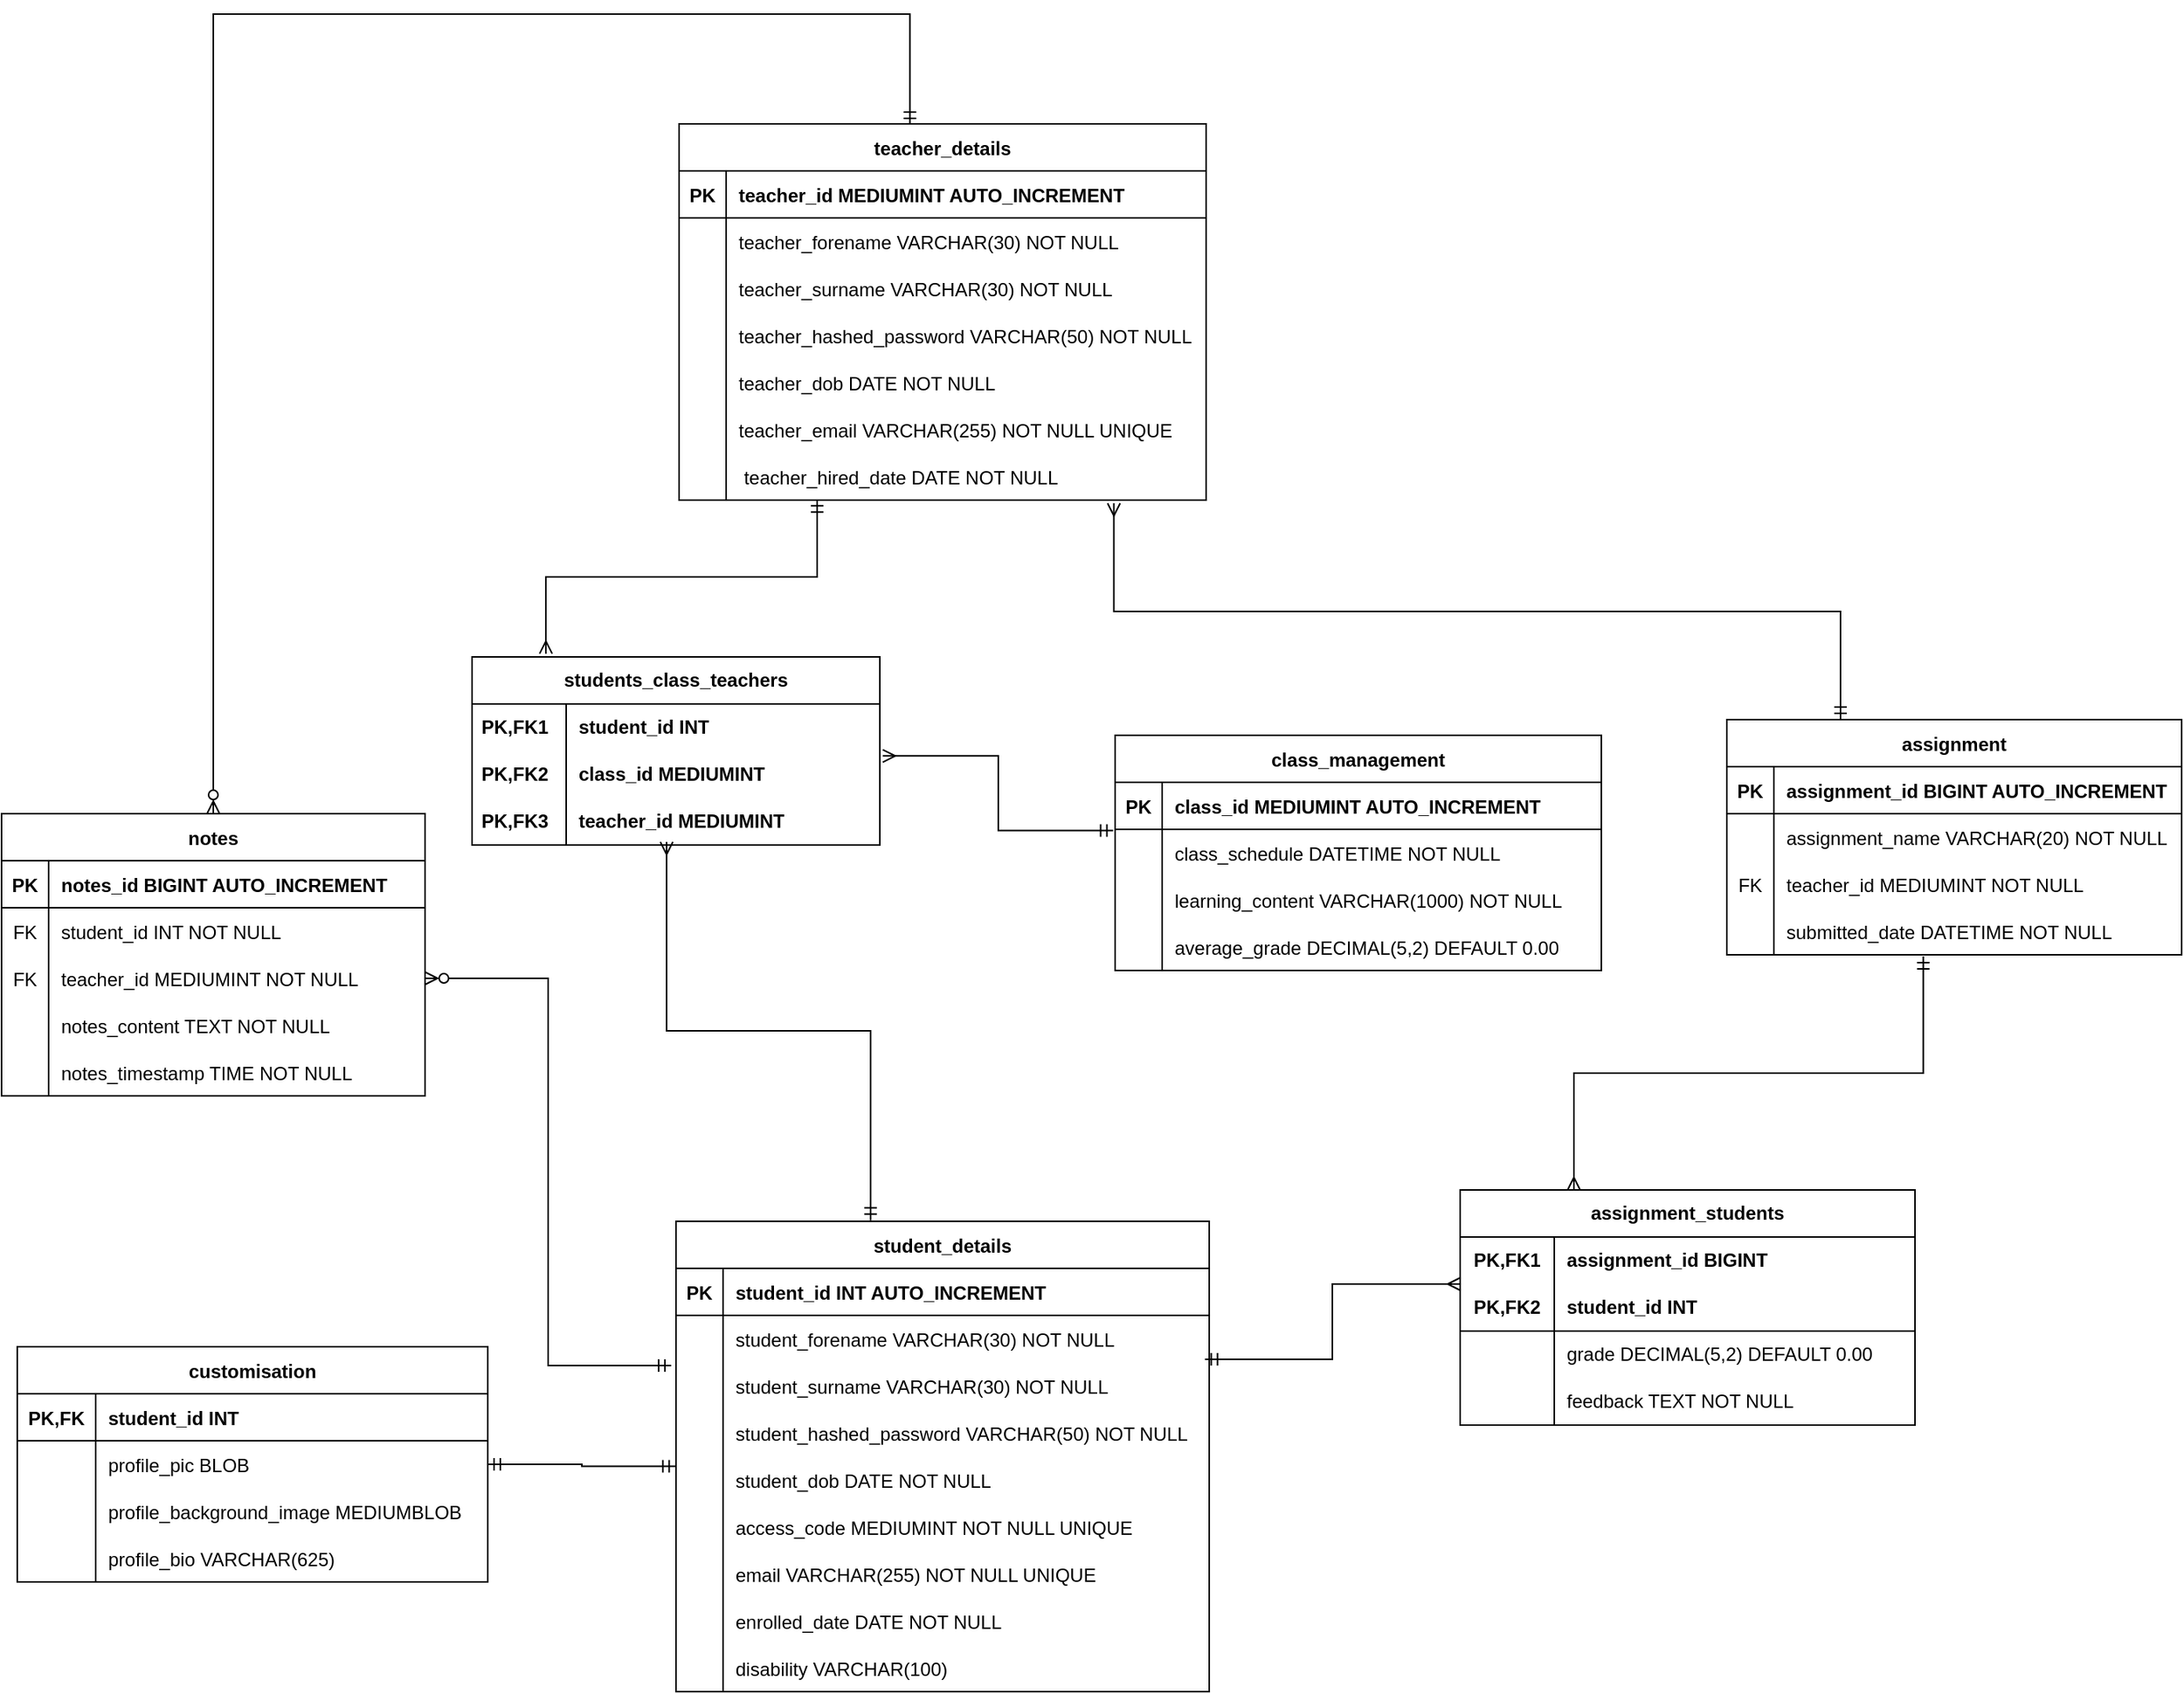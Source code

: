 <mxfile version="26.2.9">
  <diagram name="Page-1" id="YlctCiHQSHhMQOGjCz5e">
    <mxGraphModel dx="-1755" dy="2494" grid="1" gridSize="10" guides="1" tooltips="1" connect="1" arrows="1" fold="1" page="1" pageScale="1" pageWidth="827" pageHeight="1169" math="0" shadow="0">
      <root>
        <mxCell id="0" />
        <mxCell id="1" parent="0" />
        <mxCell id="srxgcXDRIoGpnG9sUZz1-750" value="class_management" style="shape=table;startSize=30;container=1;collapsible=1;childLayout=tableLayout;fixedRows=1;rowLines=0;fontStyle=1;align=center;resizeLast=1;" vertex="1" parent="1">
          <mxGeometry x="4890" y="-310" width="310" height="150" as="geometry" />
        </mxCell>
        <mxCell id="srxgcXDRIoGpnG9sUZz1-751" value="" style="shape=partialRectangle;collapsible=0;dropTarget=0;pointerEvents=0;fillColor=none;points=[[0,0.5],[1,0.5]];portConstraint=eastwest;top=0;left=0;right=0;bottom=1;" vertex="1" parent="srxgcXDRIoGpnG9sUZz1-750">
          <mxGeometry y="30" width="310" height="30" as="geometry" />
        </mxCell>
        <mxCell id="srxgcXDRIoGpnG9sUZz1-752" value="PK" style="shape=partialRectangle;overflow=hidden;connectable=0;fillColor=none;top=0;left=0;bottom=0;right=0;fontStyle=1;" vertex="1" parent="srxgcXDRIoGpnG9sUZz1-751">
          <mxGeometry width="30" height="30" as="geometry">
            <mxRectangle width="30" height="30" as="alternateBounds" />
          </mxGeometry>
        </mxCell>
        <mxCell id="srxgcXDRIoGpnG9sUZz1-753" value="class_id MEDIUMINT AUTO_INCREMENT" style="shape=partialRectangle;overflow=hidden;connectable=0;fillColor=none;top=0;left=0;bottom=0;right=0;align=left;spacingLeft=6;fontStyle=1;" vertex="1" parent="srxgcXDRIoGpnG9sUZz1-751">
          <mxGeometry x="30" width="280" height="30" as="geometry">
            <mxRectangle width="280" height="30" as="alternateBounds" />
          </mxGeometry>
        </mxCell>
        <mxCell id="srxgcXDRIoGpnG9sUZz1-754" value="" style="shape=partialRectangle;collapsible=0;dropTarget=0;pointerEvents=0;fillColor=none;points=[[0,0.5],[1,0.5]];portConstraint=eastwest;top=0;left=0;right=0;bottom=0;" vertex="1" parent="srxgcXDRIoGpnG9sUZz1-750">
          <mxGeometry y="60" width="310" height="30" as="geometry" />
        </mxCell>
        <mxCell id="srxgcXDRIoGpnG9sUZz1-755" value="" style="shape=partialRectangle;overflow=hidden;connectable=0;fillColor=none;top=0;left=0;bottom=0;right=0;" vertex="1" parent="srxgcXDRIoGpnG9sUZz1-754">
          <mxGeometry width="30" height="30" as="geometry">
            <mxRectangle width="30" height="30" as="alternateBounds" />
          </mxGeometry>
        </mxCell>
        <mxCell id="srxgcXDRIoGpnG9sUZz1-756" value="class_schedule DATETIME NOT NULL" style="shape=partialRectangle;overflow=hidden;connectable=0;fillColor=none;top=0;left=0;bottom=0;right=0;align=left;spacingLeft=6;" vertex="1" parent="srxgcXDRIoGpnG9sUZz1-754">
          <mxGeometry x="30" width="280" height="30" as="geometry">
            <mxRectangle width="280" height="30" as="alternateBounds" />
          </mxGeometry>
        </mxCell>
        <mxCell id="srxgcXDRIoGpnG9sUZz1-757" style="shape=partialRectangle;collapsible=0;dropTarget=0;pointerEvents=0;fillColor=none;points=[[0,0.5],[1,0.5]];portConstraint=eastwest;top=0;left=0;right=0;bottom=0;" vertex="1" parent="srxgcXDRIoGpnG9sUZz1-750">
          <mxGeometry y="90" width="310" height="30" as="geometry" />
        </mxCell>
        <mxCell id="srxgcXDRIoGpnG9sUZz1-758" style="shape=partialRectangle;overflow=hidden;connectable=0;fillColor=none;top=0;left=0;bottom=0;right=0;" vertex="1" parent="srxgcXDRIoGpnG9sUZz1-757">
          <mxGeometry width="30" height="30" as="geometry">
            <mxRectangle width="30" height="30" as="alternateBounds" />
          </mxGeometry>
        </mxCell>
        <mxCell id="srxgcXDRIoGpnG9sUZz1-759" value="learning_content VARCHAR(1000) NOT NULL" style="shape=partialRectangle;overflow=hidden;connectable=0;fillColor=none;top=0;left=0;bottom=0;right=0;align=left;spacingLeft=6;" vertex="1" parent="srxgcXDRIoGpnG9sUZz1-757">
          <mxGeometry x="30" width="280" height="30" as="geometry">
            <mxRectangle width="280" height="30" as="alternateBounds" />
          </mxGeometry>
        </mxCell>
        <mxCell id="srxgcXDRIoGpnG9sUZz1-760" style="shape=partialRectangle;collapsible=0;dropTarget=0;pointerEvents=0;fillColor=none;points=[[0,0.5],[1,0.5]];portConstraint=eastwest;top=0;left=0;right=0;bottom=0;" vertex="1" parent="srxgcXDRIoGpnG9sUZz1-750">
          <mxGeometry y="120" width="310" height="30" as="geometry" />
        </mxCell>
        <mxCell id="srxgcXDRIoGpnG9sUZz1-761" style="shape=partialRectangle;overflow=hidden;connectable=0;fillColor=none;top=0;left=0;bottom=0;right=0;" vertex="1" parent="srxgcXDRIoGpnG9sUZz1-760">
          <mxGeometry width="30" height="30" as="geometry">
            <mxRectangle width="30" height="30" as="alternateBounds" />
          </mxGeometry>
        </mxCell>
        <mxCell id="srxgcXDRIoGpnG9sUZz1-762" value="average_grade DECIMAL(5,2) DEFAULT 0.00" style="shape=partialRectangle;overflow=hidden;connectable=0;fillColor=none;top=0;left=0;bottom=0;right=0;align=left;spacingLeft=6;" vertex="1" parent="srxgcXDRIoGpnG9sUZz1-760">
          <mxGeometry x="30" width="280" height="30" as="geometry">
            <mxRectangle width="280" height="30" as="alternateBounds" />
          </mxGeometry>
        </mxCell>
        <mxCell id="srxgcXDRIoGpnG9sUZz1-763" value="students_class_teachers" style="shape=table;startSize=30;container=1;collapsible=1;childLayout=tableLayout;fixedRows=1;rowLines=0;fontStyle=1;align=center;resizeLast=1;html=1;whiteSpace=wrap;verticalAlign=middle;spacingLeft=4;spacingRight=4;fontFamily=Helvetica;fontSize=12;fontColor=default;fillColor=none;gradientColor=none;" vertex="1" parent="1">
          <mxGeometry x="4480" y="-360" width="260" height="120" as="geometry" />
        </mxCell>
        <mxCell id="srxgcXDRIoGpnG9sUZz1-764" value="" style="shape=tableRow;horizontal=0;startSize=0;swimlaneHead=0;swimlaneBody=0;fillColor=none;collapsible=0;dropTarget=0;points=[[0,0.5],[1,0.5]];portConstraint=eastwest;top=0;left=0;right=0;bottom=0;html=1;align=left;verticalAlign=middle;spacingLeft=4;spacingRight=4;fontFamily=Helvetica;fontSize=12;fontColor=default;" vertex="1" parent="srxgcXDRIoGpnG9sUZz1-763">
          <mxGeometry y="30" width="260" height="30" as="geometry" />
        </mxCell>
        <mxCell id="srxgcXDRIoGpnG9sUZz1-765" value="PK,FK1" style="shape=partialRectangle;connectable=0;fillColor=none;top=0;left=0;bottom=0;right=0;fontStyle=1;overflow=hidden;html=1;whiteSpace=wrap;align=left;verticalAlign=middle;spacingLeft=4;spacingRight=4;fontFamily=Helvetica;fontSize=12;fontColor=default;" vertex="1" parent="srxgcXDRIoGpnG9sUZz1-764">
          <mxGeometry width="60" height="30" as="geometry">
            <mxRectangle width="60" height="30" as="alternateBounds" />
          </mxGeometry>
        </mxCell>
        <mxCell id="srxgcXDRIoGpnG9sUZz1-766" value="student_id INT" style="shape=partialRectangle;connectable=0;fillColor=none;top=0;left=0;bottom=0;right=0;align=left;spacingLeft=6;fontStyle=1;overflow=hidden;html=1;whiteSpace=wrap;verticalAlign=middle;spacingRight=4;fontFamily=Helvetica;fontSize=12;fontColor=default;" vertex="1" parent="srxgcXDRIoGpnG9sUZz1-764">
          <mxGeometry x="60" width="200" height="30" as="geometry">
            <mxRectangle width="200" height="30" as="alternateBounds" />
          </mxGeometry>
        </mxCell>
        <mxCell id="srxgcXDRIoGpnG9sUZz1-767" value="" style="shape=tableRow;horizontal=0;startSize=0;swimlaneHead=0;swimlaneBody=0;fillColor=none;collapsible=0;dropTarget=0;points=[[0,0.5],[1,0.5]];portConstraint=eastwest;top=0;left=0;right=0;bottom=0;align=left;verticalAlign=middle;spacingLeft=4;spacingRight=4;fontFamily=Helvetica;fontSize=12;fontColor=default;" vertex="1" parent="srxgcXDRIoGpnG9sUZz1-763">
          <mxGeometry y="60" width="260" height="30" as="geometry" />
        </mxCell>
        <mxCell id="srxgcXDRIoGpnG9sUZz1-768" value="&lt;b&gt;PK,FK2&lt;/b&gt;" style="shape=partialRectangle;connectable=0;fillColor=none;top=0;left=0;bottom=0;right=0;fontStyle=0;overflow=hidden;whiteSpace=wrap;html=1;align=left;verticalAlign=middle;spacingLeft=4;spacingRight=4;fontFamily=Helvetica;fontSize=12;fontColor=default;" vertex="1" parent="srxgcXDRIoGpnG9sUZz1-767">
          <mxGeometry width="60" height="30" as="geometry">
            <mxRectangle width="60" height="30" as="alternateBounds" />
          </mxGeometry>
        </mxCell>
        <mxCell id="srxgcXDRIoGpnG9sUZz1-769" value="&lt;b&gt;class_id MEDIUMINT&lt;/b&gt;" style="shape=partialRectangle;connectable=0;fillColor=none;top=0;left=0;bottom=0;right=0;align=left;spacingLeft=6;fontStyle=1;overflow=hidden;whiteSpace=wrap;html=1;verticalAlign=middle;spacingRight=4;fontFamily=Helvetica;fontSize=12;fontColor=default;" vertex="1" parent="srxgcXDRIoGpnG9sUZz1-767">
          <mxGeometry x="60" width="200" height="30" as="geometry">
            <mxRectangle width="200" height="30" as="alternateBounds" />
          </mxGeometry>
        </mxCell>
        <mxCell id="srxgcXDRIoGpnG9sUZz1-770" style="shape=tableRow;horizontal=0;startSize=0;swimlaneHead=0;swimlaneBody=0;fillColor=none;collapsible=0;dropTarget=0;points=[[0,0.5],[1,0.5]];portConstraint=eastwest;top=0;left=0;right=0;bottom=0;align=left;verticalAlign=middle;spacingLeft=4;spacingRight=4;fontFamily=Helvetica;fontSize=12;fontColor=default;" vertex="1" parent="srxgcXDRIoGpnG9sUZz1-763">
          <mxGeometry y="90" width="260" height="30" as="geometry" />
        </mxCell>
        <mxCell id="srxgcXDRIoGpnG9sUZz1-771" value="&lt;b style=&quot;&quot;&gt;PK,FK3&lt;/b&gt;" style="shape=partialRectangle;connectable=0;fillColor=none;top=0;left=0;bottom=0;right=0;fontStyle=0;overflow=hidden;whiteSpace=wrap;html=1;align=left;verticalAlign=middle;spacingLeft=4;spacingRight=4;fontFamily=Helvetica;fontSize=12;fontColor=default;" vertex="1" parent="srxgcXDRIoGpnG9sUZz1-770">
          <mxGeometry width="60" height="30" as="geometry">
            <mxRectangle width="60" height="30" as="alternateBounds" />
          </mxGeometry>
        </mxCell>
        <mxCell id="srxgcXDRIoGpnG9sUZz1-772" value="&lt;span style=&quot;text-wrap-mode: nowrap;&quot;&gt;&lt;b&gt;teacher_id MEDIUMINT&lt;/b&gt;&lt;/span&gt;" style="shape=partialRectangle;connectable=0;fillColor=none;top=0;left=0;bottom=0;right=0;align=left;spacingLeft=6;fontStyle=0;overflow=hidden;whiteSpace=wrap;html=1;verticalAlign=middle;spacingRight=4;fontFamily=Helvetica;fontSize=12;fontColor=default;" vertex="1" parent="srxgcXDRIoGpnG9sUZz1-770">
          <mxGeometry x="60" width="200" height="30" as="geometry">
            <mxRectangle width="200" height="30" as="alternateBounds" />
          </mxGeometry>
        </mxCell>
        <mxCell id="srxgcXDRIoGpnG9sUZz1-773" value="student_details" style="shape=table;startSize=30;container=1;collapsible=1;childLayout=tableLayout;fixedRows=1;rowLines=0;fontStyle=1;align=center;resizeLast=1;" vertex="1" parent="1">
          <mxGeometry x="4610" width="340" height="300" as="geometry" />
        </mxCell>
        <mxCell id="srxgcXDRIoGpnG9sUZz1-774" value="" style="shape=partialRectangle;collapsible=0;dropTarget=0;pointerEvents=0;fillColor=none;points=[[0,0.5],[1,0.5]];portConstraint=eastwest;top=0;left=0;right=0;bottom=1;" vertex="1" parent="srxgcXDRIoGpnG9sUZz1-773">
          <mxGeometry y="30" width="340" height="30" as="geometry" />
        </mxCell>
        <mxCell id="srxgcXDRIoGpnG9sUZz1-775" value="PK" style="shape=partialRectangle;overflow=hidden;connectable=0;fillColor=none;top=0;left=0;bottom=0;right=0;fontStyle=1;" vertex="1" parent="srxgcXDRIoGpnG9sUZz1-774">
          <mxGeometry width="30" height="30" as="geometry">
            <mxRectangle width="30" height="30" as="alternateBounds" />
          </mxGeometry>
        </mxCell>
        <mxCell id="srxgcXDRIoGpnG9sUZz1-776" value="student_id INT AUTO_INCREMENT " style="shape=partialRectangle;overflow=hidden;connectable=0;fillColor=none;top=0;left=0;bottom=0;right=0;align=left;spacingLeft=6;fontStyle=1;" vertex="1" parent="srxgcXDRIoGpnG9sUZz1-774">
          <mxGeometry x="30" width="310" height="30" as="geometry">
            <mxRectangle width="310" height="30" as="alternateBounds" />
          </mxGeometry>
        </mxCell>
        <mxCell id="srxgcXDRIoGpnG9sUZz1-777" style="shape=partialRectangle;collapsible=0;dropTarget=0;pointerEvents=0;fillColor=none;points=[[0,0.5],[1,0.5]];portConstraint=eastwest;top=0;left=0;right=0;bottom=0;" vertex="1" parent="srxgcXDRIoGpnG9sUZz1-773">
          <mxGeometry y="60" width="340" height="30" as="geometry" />
        </mxCell>
        <mxCell id="srxgcXDRIoGpnG9sUZz1-778" style="shape=partialRectangle;overflow=hidden;connectable=0;fillColor=none;top=0;left=0;bottom=0;right=0;" vertex="1" parent="srxgcXDRIoGpnG9sUZz1-777">
          <mxGeometry width="30" height="30" as="geometry">
            <mxRectangle width="30" height="30" as="alternateBounds" />
          </mxGeometry>
        </mxCell>
        <mxCell id="srxgcXDRIoGpnG9sUZz1-779" value="student_forename VARCHAR(30) NOT NULL" style="shape=partialRectangle;overflow=hidden;connectable=0;fillColor=none;top=0;left=0;bottom=0;right=0;align=left;spacingLeft=6;" vertex="1" parent="srxgcXDRIoGpnG9sUZz1-777">
          <mxGeometry x="30" width="310" height="30" as="geometry">
            <mxRectangle width="310" height="30" as="alternateBounds" />
          </mxGeometry>
        </mxCell>
        <mxCell id="srxgcXDRIoGpnG9sUZz1-780" value="" style="shape=partialRectangle;collapsible=0;dropTarget=0;pointerEvents=0;fillColor=none;points=[[0,0.5],[1,0.5]];portConstraint=eastwest;top=0;left=0;right=0;bottom=0;" vertex="1" parent="srxgcXDRIoGpnG9sUZz1-773">
          <mxGeometry y="90" width="340" height="30" as="geometry" />
        </mxCell>
        <mxCell id="srxgcXDRIoGpnG9sUZz1-781" value="" style="shape=partialRectangle;overflow=hidden;connectable=0;fillColor=none;top=0;left=0;bottom=0;right=0;" vertex="1" parent="srxgcXDRIoGpnG9sUZz1-780">
          <mxGeometry width="30" height="30" as="geometry">
            <mxRectangle width="30" height="30" as="alternateBounds" />
          </mxGeometry>
        </mxCell>
        <mxCell id="srxgcXDRIoGpnG9sUZz1-782" value="student_surname VARCHAR(30) NOT NULL" style="shape=partialRectangle;overflow=hidden;connectable=0;fillColor=none;top=0;left=0;bottom=0;right=0;align=left;spacingLeft=6;" vertex="1" parent="srxgcXDRIoGpnG9sUZz1-780">
          <mxGeometry x="30" width="310" height="30" as="geometry">
            <mxRectangle width="310" height="30" as="alternateBounds" />
          </mxGeometry>
        </mxCell>
        <mxCell id="srxgcXDRIoGpnG9sUZz1-783" style="shape=partialRectangle;collapsible=0;dropTarget=0;pointerEvents=0;fillColor=none;points=[[0,0.5],[1,0.5]];portConstraint=eastwest;top=0;left=0;right=0;bottom=0;" vertex="1" parent="srxgcXDRIoGpnG9sUZz1-773">
          <mxGeometry y="120" width="340" height="30" as="geometry" />
        </mxCell>
        <mxCell id="srxgcXDRIoGpnG9sUZz1-784" style="shape=partialRectangle;overflow=hidden;connectable=0;fillColor=none;top=0;left=0;bottom=0;right=0;" vertex="1" parent="srxgcXDRIoGpnG9sUZz1-783">
          <mxGeometry width="30" height="30" as="geometry">
            <mxRectangle width="30" height="30" as="alternateBounds" />
          </mxGeometry>
        </mxCell>
        <mxCell id="srxgcXDRIoGpnG9sUZz1-785" value="student_hashed_password VARCHAR(50) NOT NULL" style="shape=partialRectangle;overflow=hidden;connectable=0;fillColor=none;top=0;left=0;bottom=0;right=0;align=left;spacingLeft=6;" vertex="1" parent="srxgcXDRIoGpnG9sUZz1-783">
          <mxGeometry x="30" width="310" height="30" as="geometry">
            <mxRectangle width="310" height="30" as="alternateBounds" />
          </mxGeometry>
        </mxCell>
        <mxCell id="srxgcXDRIoGpnG9sUZz1-786" style="shape=partialRectangle;collapsible=0;dropTarget=0;pointerEvents=0;fillColor=none;points=[[0,0.5],[1,0.5]];portConstraint=eastwest;top=0;left=0;right=0;bottom=0;" vertex="1" parent="srxgcXDRIoGpnG9sUZz1-773">
          <mxGeometry y="150" width="340" height="30" as="geometry" />
        </mxCell>
        <mxCell id="srxgcXDRIoGpnG9sUZz1-787" style="shape=partialRectangle;overflow=hidden;connectable=0;fillColor=none;top=0;left=0;bottom=0;right=0;" vertex="1" parent="srxgcXDRIoGpnG9sUZz1-786">
          <mxGeometry width="30" height="30" as="geometry">
            <mxRectangle width="30" height="30" as="alternateBounds" />
          </mxGeometry>
        </mxCell>
        <mxCell id="srxgcXDRIoGpnG9sUZz1-788" value="student_dob DATE NOT NULL" style="shape=partialRectangle;overflow=hidden;connectable=0;fillColor=none;top=0;left=0;bottom=0;right=0;align=left;spacingLeft=6;" vertex="1" parent="srxgcXDRIoGpnG9sUZz1-786">
          <mxGeometry x="30" width="310" height="30" as="geometry">
            <mxRectangle width="310" height="30" as="alternateBounds" />
          </mxGeometry>
        </mxCell>
        <mxCell id="srxgcXDRIoGpnG9sUZz1-789" style="shape=partialRectangle;collapsible=0;dropTarget=0;pointerEvents=0;fillColor=none;points=[[0,0.5],[1,0.5]];portConstraint=eastwest;top=0;left=0;right=0;bottom=0;" vertex="1" parent="srxgcXDRIoGpnG9sUZz1-773">
          <mxGeometry y="180" width="340" height="30" as="geometry" />
        </mxCell>
        <mxCell id="srxgcXDRIoGpnG9sUZz1-790" style="shape=partialRectangle;overflow=hidden;connectable=0;fillColor=none;top=0;left=0;bottom=0;right=0;" vertex="1" parent="srxgcXDRIoGpnG9sUZz1-789">
          <mxGeometry width="30" height="30" as="geometry">
            <mxRectangle width="30" height="30" as="alternateBounds" />
          </mxGeometry>
        </mxCell>
        <mxCell id="srxgcXDRIoGpnG9sUZz1-791" value="access_code MEDIUMINT NOT NULL UNIQUE" style="shape=partialRectangle;overflow=hidden;connectable=0;fillColor=none;top=0;left=0;bottom=0;right=0;align=left;spacingLeft=6;" vertex="1" parent="srxgcXDRIoGpnG9sUZz1-789">
          <mxGeometry x="30" width="310" height="30" as="geometry">
            <mxRectangle width="310" height="30" as="alternateBounds" />
          </mxGeometry>
        </mxCell>
        <mxCell id="srxgcXDRIoGpnG9sUZz1-792" style="shape=partialRectangle;collapsible=0;dropTarget=0;pointerEvents=0;fillColor=none;points=[[0,0.5],[1,0.5]];portConstraint=eastwest;top=0;left=0;right=0;bottom=0;" vertex="1" parent="srxgcXDRIoGpnG9sUZz1-773">
          <mxGeometry y="210" width="340" height="30" as="geometry" />
        </mxCell>
        <mxCell id="srxgcXDRIoGpnG9sUZz1-793" style="shape=partialRectangle;overflow=hidden;connectable=0;fillColor=none;top=0;left=0;bottom=0;right=0;" vertex="1" parent="srxgcXDRIoGpnG9sUZz1-792">
          <mxGeometry width="30" height="30" as="geometry">
            <mxRectangle width="30" height="30" as="alternateBounds" />
          </mxGeometry>
        </mxCell>
        <mxCell id="srxgcXDRIoGpnG9sUZz1-794" value="email VARCHAR(255) NOT NULL UNIQUE" style="shape=partialRectangle;overflow=hidden;connectable=0;fillColor=none;top=0;left=0;bottom=0;right=0;align=left;spacingLeft=6;" vertex="1" parent="srxgcXDRIoGpnG9sUZz1-792">
          <mxGeometry x="30" width="310" height="30" as="geometry">
            <mxRectangle width="310" height="30" as="alternateBounds" />
          </mxGeometry>
        </mxCell>
        <mxCell id="srxgcXDRIoGpnG9sUZz1-795" style="shape=partialRectangle;collapsible=0;dropTarget=0;pointerEvents=0;fillColor=none;points=[[0,0.5],[1,0.5]];portConstraint=eastwest;top=0;left=0;right=0;bottom=0;" vertex="1" parent="srxgcXDRIoGpnG9sUZz1-773">
          <mxGeometry y="240" width="340" height="30" as="geometry" />
        </mxCell>
        <mxCell id="srxgcXDRIoGpnG9sUZz1-796" style="shape=partialRectangle;overflow=hidden;connectable=0;fillColor=none;top=0;left=0;bottom=0;right=0;" vertex="1" parent="srxgcXDRIoGpnG9sUZz1-795">
          <mxGeometry width="30" height="30" as="geometry">
            <mxRectangle width="30" height="30" as="alternateBounds" />
          </mxGeometry>
        </mxCell>
        <mxCell id="srxgcXDRIoGpnG9sUZz1-797" value="enrolled_date DATE NOT NULL" style="shape=partialRectangle;overflow=hidden;connectable=0;fillColor=none;top=0;left=0;bottom=0;right=0;align=left;spacingLeft=6;" vertex="1" parent="srxgcXDRIoGpnG9sUZz1-795">
          <mxGeometry x="30" width="310" height="30" as="geometry">
            <mxRectangle width="310" height="30" as="alternateBounds" />
          </mxGeometry>
        </mxCell>
        <mxCell id="srxgcXDRIoGpnG9sUZz1-798" style="shape=partialRectangle;collapsible=0;dropTarget=0;pointerEvents=0;fillColor=none;points=[[0,0.5],[1,0.5]];portConstraint=eastwest;top=0;left=0;right=0;bottom=0;" vertex="1" parent="srxgcXDRIoGpnG9sUZz1-773">
          <mxGeometry y="270" width="340" height="30" as="geometry" />
        </mxCell>
        <mxCell id="srxgcXDRIoGpnG9sUZz1-799" style="shape=partialRectangle;overflow=hidden;connectable=0;fillColor=none;top=0;left=0;bottom=0;right=0;" vertex="1" parent="srxgcXDRIoGpnG9sUZz1-798">
          <mxGeometry width="30" height="30" as="geometry">
            <mxRectangle width="30" height="30" as="alternateBounds" />
          </mxGeometry>
        </mxCell>
        <mxCell id="srxgcXDRIoGpnG9sUZz1-800" value="disability VARCHAR(100)" style="shape=partialRectangle;overflow=hidden;connectable=0;fillColor=none;top=0;left=0;bottom=0;right=0;align=left;spacingLeft=6;" vertex="1" parent="srxgcXDRIoGpnG9sUZz1-798">
          <mxGeometry x="30" width="310" height="30" as="geometry">
            <mxRectangle width="310" height="30" as="alternateBounds" />
          </mxGeometry>
        </mxCell>
        <mxCell id="srxgcXDRIoGpnG9sUZz1-801" value="notes" style="shape=table;startSize=30;container=1;collapsible=1;childLayout=tableLayout;fixedRows=1;rowLines=0;fontStyle=1;align=center;resizeLast=1;" vertex="1" parent="1">
          <mxGeometry x="4180" y="-260" width="270" height="180" as="geometry" />
        </mxCell>
        <mxCell id="srxgcXDRIoGpnG9sUZz1-802" style="shape=partialRectangle;collapsible=0;dropTarget=0;pointerEvents=0;fillColor=none;points=[[0,0.5],[1,0.5]];portConstraint=eastwest;top=0;left=0;right=0;bottom=1;" vertex="1" parent="srxgcXDRIoGpnG9sUZz1-801">
          <mxGeometry y="30" width="270" height="30" as="geometry" />
        </mxCell>
        <mxCell id="srxgcXDRIoGpnG9sUZz1-803" value="PK" style="shape=partialRectangle;overflow=hidden;connectable=0;fillColor=none;top=0;left=0;bottom=0;right=0;fontStyle=1;" vertex="1" parent="srxgcXDRIoGpnG9sUZz1-802">
          <mxGeometry width="30" height="30" as="geometry">
            <mxRectangle width="30" height="30" as="alternateBounds" />
          </mxGeometry>
        </mxCell>
        <mxCell id="srxgcXDRIoGpnG9sUZz1-804" value="notes_id BIGINT AUTO_INCREMENT" style="shape=partialRectangle;overflow=hidden;connectable=0;fillColor=none;top=0;left=0;bottom=0;right=0;align=left;spacingLeft=6;fontStyle=1;" vertex="1" parent="srxgcXDRIoGpnG9sUZz1-802">
          <mxGeometry x="30" width="240" height="30" as="geometry">
            <mxRectangle width="240" height="30" as="alternateBounds" />
          </mxGeometry>
        </mxCell>
        <mxCell id="srxgcXDRIoGpnG9sUZz1-805" value="" style="shape=partialRectangle;collapsible=0;dropTarget=0;pointerEvents=0;fillColor=none;points=[[0,0.5],[1,0.5]];portConstraint=eastwest;top=0;left=0;right=0;bottom=0;" vertex="1" parent="srxgcXDRIoGpnG9sUZz1-801">
          <mxGeometry y="60" width="270" height="30" as="geometry" />
        </mxCell>
        <mxCell id="srxgcXDRIoGpnG9sUZz1-806" value="FK" style="shape=partialRectangle;overflow=hidden;connectable=0;fillColor=none;top=0;left=0;bottom=0;right=0;" vertex="1" parent="srxgcXDRIoGpnG9sUZz1-805">
          <mxGeometry width="30" height="30" as="geometry">
            <mxRectangle width="30" height="30" as="alternateBounds" />
          </mxGeometry>
        </mxCell>
        <mxCell id="srxgcXDRIoGpnG9sUZz1-807" value="student_id INT NOT NULL" style="shape=partialRectangle;overflow=hidden;connectable=0;fillColor=none;top=0;left=0;bottom=0;right=0;align=left;spacingLeft=6;" vertex="1" parent="srxgcXDRIoGpnG9sUZz1-805">
          <mxGeometry x="30" width="240" height="30" as="geometry">
            <mxRectangle width="240" height="30" as="alternateBounds" />
          </mxGeometry>
        </mxCell>
        <mxCell id="srxgcXDRIoGpnG9sUZz1-808" value="" style="shape=partialRectangle;collapsible=0;dropTarget=0;pointerEvents=0;fillColor=none;points=[[0,0.5],[1,0.5]];portConstraint=eastwest;top=0;left=0;right=0;bottom=0;" vertex="1" parent="srxgcXDRIoGpnG9sUZz1-801">
          <mxGeometry y="90" width="270" height="30" as="geometry" />
        </mxCell>
        <mxCell id="srxgcXDRIoGpnG9sUZz1-809" value="FK" style="shape=partialRectangle;overflow=hidden;connectable=0;fillColor=none;top=0;left=0;bottom=0;right=0;" vertex="1" parent="srxgcXDRIoGpnG9sUZz1-808">
          <mxGeometry width="30" height="30" as="geometry">
            <mxRectangle width="30" height="30" as="alternateBounds" />
          </mxGeometry>
        </mxCell>
        <mxCell id="srxgcXDRIoGpnG9sUZz1-810" value="teacher_id MEDIUMINT NOT NULL" style="shape=partialRectangle;overflow=hidden;connectable=0;fillColor=none;top=0;left=0;bottom=0;right=0;align=left;spacingLeft=6;" vertex="1" parent="srxgcXDRIoGpnG9sUZz1-808">
          <mxGeometry x="30" width="240" height="30" as="geometry">
            <mxRectangle width="240" height="30" as="alternateBounds" />
          </mxGeometry>
        </mxCell>
        <mxCell id="srxgcXDRIoGpnG9sUZz1-811" style="shape=partialRectangle;collapsible=0;dropTarget=0;pointerEvents=0;fillColor=none;points=[[0,0.5],[1,0.5]];portConstraint=eastwest;top=0;left=0;right=0;bottom=0;" vertex="1" parent="srxgcXDRIoGpnG9sUZz1-801">
          <mxGeometry y="120" width="270" height="30" as="geometry" />
        </mxCell>
        <mxCell id="srxgcXDRIoGpnG9sUZz1-812" style="shape=partialRectangle;overflow=hidden;connectable=0;fillColor=none;top=0;left=0;bottom=0;right=0;" vertex="1" parent="srxgcXDRIoGpnG9sUZz1-811">
          <mxGeometry width="30" height="30" as="geometry">
            <mxRectangle width="30" height="30" as="alternateBounds" />
          </mxGeometry>
        </mxCell>
        <mxCell id="srxgcXDRIoGpnG9sUZz1-813" value="notes_content TEXT NOT NULL" style="shape=partialRectangle;overflow=hidden;connectable=0;fillColor=none;top=0;left=0;bottom=0;right=0;align=left;spacingLeft=6;" vertex="1" parent="srxgcXDRIoGpnG9sUZz1-811">
          <mxGeometry x="30" width="240" height="30" as="geometry">
            <mxRectangle width="240" height="30" as="alternateBounds" />
          </mxGeometry>
        </mxCell>
        <mxCell id="srxgcXDRIoGpnG9sUZz1-814" style="shape=partialRectangle;collapsible=0;dropTarget=0;pointerEvents=0;fillColor=none;points=[[0,0.5],[1,0.5]];portConstraint=eastwest;top=0;left=0;right=0;bottom=0;" vertex="1" parent="srxgcXDRIoGpnG9sUZz1-801">
          <mxGeometry y="150" width="270" height="30" as="geometry" />
        </mxCell>
        <mxCell id="srxgcXDRIoGpnG9sUZz1-815" style="shape=partialRectangle;overflow=hidden;connectable=0;fillColor=none;top=0;left=0;bottom=0;right=0;" vertex="1" parent="srxgcXDRIoGpnG9sUZz1-814">
          <mxGeometry width="30" height="30" as="geometry">
            <mxRectangle width="30" height="30" as="alternateBounds" />
          </mxGeometry>
        </mxCell>
        <mxCell id="srxgcXDRIoGpnG9sUZz1-816" value="notes_timestamp TIME NOT NULL" style="shape=partialRectangle;overflow=hidden;connectable=0;fillColor=none;top=0;left=0;bottom=0;right=0;align=left;spacingLeft=6;" vertex="1" parent="srxgcXDRIoGpnG9sUZz1-814">
          <mxGeometry x="30" width="240" height="30" as="geometry">
            <mxRectangle width="240" height="30" as="alternateBounds" />
          </mxGeometry>
        </mxCell>
        <mxCell id="srxgcXDRIoGpnG9sUZz1-817" value="" style="fontSize=12;html=1;endArrow=ERmany;startArrow=ERmandOne;rounded=0;exitX=0.365;exitY=-0.002;exitDx=0;exitDy=0;exitPerimeter=0;entryX=0.477;entryY=0.933;entryDx=0;entryDy=0;entryPerimeter=0;edgeStyle=elbowEdgeStyle;elbow=vertical;endFill=0;" edge="1" parent="1" source="srxgcXDRIoGpnG9sUZz1-773" target="srxgcXDRIoGpnG9sUZz1-770">
          <mxGeometry width="100" height="100" relative="1" as="geometry">
            <mxPoint x="4580" y="10" as="sourcePoint" />
            <mxPoint x="4609" y="-177.99" as="targetPoint" />
          </mxGeometry>
        </mxCell>
        <mxCell id="srxgcXDRIoGpnG9sUZz1-818" value="" style="fontSize=12;html=1;endArrow=ERmany;startArrow=ERmandOne;rounded=0;exitX=-0.004;exitY=0.027;exitDx=0;exitDy=0;edgeStyle=elbowEdgeStyle;endFill=0;exitPerimeter=0;entryX=1.007;entryY=0.106;entryDx=0;entryDy=0;entryPerimeter=0;" edge="1" parent="1" source="srxgcXDRIoGpnG9sUZz1-754" target="srxgcXDRIoGpnG9sUZz1-767">
          <mxGeometry width="100" height="100" relative="1" as="geometry">
            <mxPoint x="4760" y="-59" as="sourcePoint" />
            <mxPoint x="4850" y="-200" as="targetPoint" />
          </mxGeometry>
        </mxCell>
        <mxCell id="srxgcXDRIoGpnG9sUZz1-819" value="" style="fontSize=12;html=1;endArrow=ERmany;startArrow=ERmandOne;rounded=0;edgeStyle=elbowEdgeStyle;endFill=0;entryX=0.825;entryY=1.067;entryDx=0;entryDy=0;entryPerimeter=0;elbow=vertical;exitX=0.25;exitY=0;exitDx=0;exitDy=0;" edge="1" parent="1" source="srxgcXDRIoGpnG9sUZz1-858" target="srxgcXDRIoGpnG9sUZz1-855">
          <mxGeometry width="100" height="100" relative="1" as="geometry">
            <mxPoint x="4900" y="-10" as="sourcePoint" />
            <mxPoint x="4700" y="-160" as="targetPoint" />
          </mxGeometry>
        </mxCell>
        <mxCell id="srxgcXDRIoGpnG9sUZz1-820" value="" style="edgeStyle=elbowEdgeStyle;fontSize=12;html=1;endArrow=ERzeroToMany;startArrow=ERmandOne;rounded=0;entryX=1;entryY=0.5;entryDx=0;entryDy=0;startFill=0;endFill=0;exitX=-0.009;exitY=0.067;exitDx=0;exitDy=0;exitPerimeter=0;" edge="1" parent="1" source="srxgcXDRIoGpnG9sUZz1-780" target="srxgcXDRIoGpnG9sUZz1-808">
          <mxGeometry width="100" height="100" relative="1" as="geometry">
            <mxPoint x="4580" y="60" as="sourcePoint" />
            <mxPoint x="4570" y="45" as="targetPoint" />
          </mxGeometry>
        </mxCell>
        <mxCell id="srxgcXDRIoGpnG9sUZz1-821" value="customisation" style="shape=table;startSize=30;container=1;collapsible=1;childLayout=tableLayout;fixedRows=1;rowLines=0;fontStyle=1;align=center;resizeLast=1;" vertex="1" parent="1">
          <mxGeometry x="4190" y="80" width="300" height="150" as="geometry" />
        </mxCell>
        <mxCell id="srxgcXDRIoGpnG9sUZz1-822" value="" style="shape=partialRectangle;collapsible=0;dropTarget=0;pointerEvents=0;fillColor=none;points=[[0,0.5],[1,0.5]];portConstraint=eastwest;top=0;left=0;right=0;bottom=1;" vertex="1" parent="srxgcXDRIoGpnG9sUZz1-821">
          <mxGeometry y="30" width="300" height="30" as="geometry" />
        </mxCell>
        <mxCell id="srxgcXDRIoGpnG9sUZz1-823" value="PK,FK" style="shape=partialRectangle;overflow=hidden;connectable=0;fillColor=none;top=0;left=0;bottom=0;right=0;fontStyle=1;" vertex="1" parent="srxgcXDRIoGpnG9sUZz1-822">
          <mxGeometry width="50" height="30" as="geometry">
            <mxRectangle width="50" height="30" as="alternateBounds" />
          </mxGeometry>
        </mxCell>
        <mxCell id="srxgcXDRIoGpnG9sUZz1-824" value="student_id INT" style="shape=partialRectangle;overflow=hidden;connectable=0;fillColor=none;top=0;left=0;bottom=0;right=0;align=left;spacingLeft=6;fontStyle=1;" vertex="1" parent="srxgcXDRIoGpnG9sUZz1-822">
          <mxGeometry x="50" width="250" height="30" as="geometry">
            <mxRectangle width="250" height="30" as="alternateBounds" />
          </mxGeometry>
        </mxCell>
        <mxCell id="srxgcXDRIoGpnG9sUZz1-825" value="" style="shape=partialRectangle;collapsible=0;dropTarget=0;pointerEvents=0;fillColor=none;points=[[0,0.5],[1,0.5]];portConstraint=eastwest;top=0;left=0;right=0;bottom=0;" vertex="1" parent="srxgcXDRIoGpnG9sUZz1-821">
          <mxGeometry y="60" width="300" height="30" as="geometry" />
        </mxCell>
        <mxCell id="srxgcXDRIoGpnG9sUZz1-826" value="" style="shape=partialRectangle;overflow=hidden;connectable=0;fillColor=none;top=0;left=0;bottom=0;right=0;" vertex="1" parent="srxgcXDRIoGpnG9sUZz1-825">
          <mxGeometry width="50" height="30" as="geometry">
            <mxRectangle width="50" height="30" as="alternateBounds" />
          </mxGeometry>
        </mxCell>
        <mxCell id="srxgcXDRIoGpnG9sUZz1-827" value="profile_pic BLOB" style="shape=partialRectangle;overflow=hidden;connectable=0;fillColor=none;top=0;left=0;bottom=0;right=0;align=left;spacingLeft=6;" vertex="1" parent="srxgcXDRIoGpnG9sUZz1-825">
          <mxGeometry x="50" width="250" height="30" as="geometry">
            <mxRectangle width="250" height="30" as="alternateBounds" />
          </mxGeometry>
        </mxCell>
        <mxCell id="srxgcXDRIoGpnG9sUZz1-828" value="" style="shape=partialRectangle;collapsible=0;dropTarget=0;pointerEvents=0;fillColor=none;points=[[0,0.5],[1,0.5]];portConstraint=eastwest;top=0;left=0;right=0;bottom=0;" vertex="1" parent="srxgcXDRIoGpnG9sUZz1-821">
          <mxGeometry y="90" width="300" height="30" as="geometry" />
        </mxCell>
        <mxCell id="srxgcXDRIoGpnG9sUZz1-829" value="" style="shape=partialRectangle;overflow=hidden;connectable=0;fillColor=none;top=0;left=0;bottom=0;right=0;" vertex="1" parent="srxgcXDRIoGpnG9sUZz1-828">
          <mxGeometry width="50" height="30" as="geometry">
            <mxRectangle width="50" height="30" as="alternateBounds" />
          </mxGeometry>
        </mxCell>
        <mxCell id="srxgcXDRIoGpnG9sUZz1-830" value="profile_background_image MEDIUMBLOB" style="shape=partialRectangle;overflow=hidden;connectable=0;fillColor=none;top=0;left=0;bottom=0;right=0;align=left;spacingLeft=6;" vertex="1" parent="srxgcXDRIoGpnG9sUZz1-828">
          <mxGeometry x="50" width="250" height="30" as="geometry">
            <mxRectangle width="250" height="30" as="alternateBounds" />
          </mxGeometry>
        </mxCell>
        <mxCell id="srxgcXDRIoGpnG9sUZz1-831" style="shape=partialRectangle;collapsible=0;dropTarget=0;pointerEvents=0;fillColor=none;points=[[0,0.5],[1,0.5]];portConstraint=eastwest;top=0;left=0;right=0;bottom=0;" vertex="1" parent="srxgcXDRIoGpnG9sUZz1-821">
          <mxGeometry y="120" width="300" height="30" as="geometry" />
        </mxCell>
        <mxCell id="srxgcXDRIoGpnG9sUZz1-832" style="shape=partialRectangle;overflow=hidden;connectable=0;fillColor=none;top=0;left=0;bottom=0;right=0;" vertex="1" parent="srxgcXDRIoGpnG9sUZz1-831">
          <mxGeometry width="50" height="30" as="geometry">
            <mxRectangle width="50" height="30" as="alternateBounds" />
          </mxGeometry>
        </mxCell>
        <mxCell id="srxgcXDRIoGpnG9sUZz1-833" value="profile_bio VARCHAR(625)" style="shape=partialRectangle;overflow=hidden;connectable=0;fillColor=none;top=0;left=0;bottom=0;right=0;align=left;spacingLeft=6;" vertex="1" parent="srxgcXDRIoGpnG9sUZz1-831">
          <mxGeometry x="50" width="250" height="30" as="geometry">
            <mxRectangle width="250" height="30" as="alternateBounds" />
          </mxGeometry>
        </mxCell>
        <mxCell id="srxgcXDRIoGpnG9sUZz1-834" value="" style="fontSize=12;html=1;endArrow=ERmandOne;startArrow=ERmandOne;rounded=0;exitX=1;exitY=0.5;exitDx=0;exitDy=0;edgeStyle=elbowEdgeStyle;endFill=0;entryX=-0.001;entryY=0.21;entryDx=0;entryDy=0;entryPerimeter=0;" edge="1" parent="1" source="srxgcXDRIoGpnG9sUZz1-825" target="srxgcXDRIoGpnG9sUZz1-786">
          <mxGeometry width="100" height="100" relative="1" as="geometry">
            <mxPoint x="4490" y="-100" as="sourcePoint" />
            <mxPoint x="4600" y="-10" as="targetPoint" />
          </mxGeometry>
        </mxCell>
        <mxCell id="srxgcXDRIoGpnG9sUZz1-835" style="edgeStyle=elbowEdgeStyle;rounded=0;orthogonalLoop=1;jettySize=auto;html=1;startArrow=ERmandOne;startFill=0;endArrow=ERzeroToMany;endFill=0;exitX=0.438;exitY=0.002;exitDx=0;exitDy=0;exitPerimeter=0;entryX=0.5;entryY=0;entryDx=0;entryDy=0;elbow=vertical;" edge="1" parent="1" source="srxgcXDRIoGpnG9sUZz1-836" target="srxgcXDRIoGpnG9sUZz1-801">
          <mxGeometry relative="1" as="geometry">
            <mxPoint x="4540" y="-700" as="sourcePoint" />
            <mxPoint x="4270" y="-760" as="targetPoint" />
            <Array as="points">
              <mxPoint x="4450" y="-770" />
            </Array>
          </mxGeometry>
        </mxCell>
        <mxCell id="srxgcXDRIoGpnG9sUZz1-836" value="teacher_details" style="shape=table;startSize=30;container=1;collapsible=1;childLayout=tableLayout;fixedRows=1;rowLines=0;fontStyle=1;align=center;resizeLast=1;" vertex="1" parent="1">
          <mxGeometry x="4612" y="-700" width="336.0" height="240" as="geometry" />
        </mxCell>
        <mxCell id="srxgcXDRIoGpnG9sUZz1-837" value="" style="shape=partialRectangle;collapsible=0;dropTarget=0;pointerEvents=0;fillColor=none;points=[[0,0.5],[1,0.5]];portConstraint=eastwest;top=0;left=0;right=0;bottom=1;" vertex="1" parent="srxgcXDRIoGpnG9sUZz1-836">
          <mxGeometry y="30" width="336.0" height="30" as="geometry" />
        </mxCell>
        <mxCell id="srxgcXDRIoGpnG9sUZz1-838" value="PK" style="shape=partialRectangle;overflow=hidden;connectable=0;fillColor=none;top=0;left=0;bottom=0;right=0;fontStyle=1;" vertex="1" parent="srxgcXDRIoGpnG9sUZz1-837">
          <mxGeometry width="30" height="30" as="geometry">
            <mxRectangle width="30" height="30" as="alternateBounds" />
          </mxGeometry>
        </mxCell>
        <mxCell id="srxgcXDRIoGpnG9sUZz1-839" value="teacher_id MEDIUMINT AUTO_INCREMENT" style="shape=partialRectangle;overflow=hidden;connectable=0;fillColor=none;top=0;left=0;bottom=0;right=0;align=left;spacingLeft=6;fontStyle=1;" vertex="1" parent="srxgcXDRIoGpnG9sUZz1-837">
          <mxGeometry x="30" width="306.0" height="30" as="geometry">
            <mxRectangle width="306.0" height="30" as="alternateBounds" />
          </mxGeometry>
        </mxCell>
        <mxCell id="srxgcXDRIoGpnG9sUZz1-840" style="shape=partialRectangle;collapsible=0;dropTarget=0;pointerEvents=0;fillColor=none;points=[[0,0.5],[1,0.5]];portConstraint=eastwest;top=0;left=0;right=0;bottom=0;" vertex="1" parent="srxgcXDRIoGpnG9sUZz1-836">
          <mxGeometry y="60" width="336.0" height="30" as="geometry" />
        </mxCell>
        <mxCell id="srxgcXDRIoGpnG9sUZz1-841" value="" style="shape=partialRectangle;overflow=hidden;connectable=0;fillColor=none;top=0;left=0;bottom=0;right=0;" vertex="1" parent="srxgcXDRIoGpnG9sUZz1-840">
          <mxGeometry width="30" height="30" as="geometry">
            <mxRectangle width="30" height="30" as="alternateBounds" />
          </mxGeometry>
        </mxCell>
        <mxCell id="srxgcXDRIoGpnG9sUZz1-842" value="teacher_forename VARCHAR(30) NOT NULL" style="shape=partialRectangle;overflow=hidden;connectable=0;fillColor=none;top=0;left=0;bottom=0;right=0;align=left;spacingLeft=6;" vertex="1" parent="srxgcXDRIoGpnG9sUZz1-840">
          <mxGeometry x="30" width="306.0" height="30" as="geometry">
            <mxRectangle width="306.0" height="30" as="alternateBounds" />
          </mxGeometry>
        </mxCell>
        <mxCell id="srxgcXDRIoGpnG9sUZz1-843" value="" style="shape=partialRectangle;collapsible=0;dropTarget=0;pointerEvents=0;fillColor=none;points=[[0,0.5],[1,0.5]];portConstraint=eastwest;top=0;left=0;right=0;bottom=0;" vertex="1" parent="srxgcXDRIoGpnG9sUZz1-836">
          <mxGeometry y="90" width="336.0" height="30" as="geometry" />
        </mxCell>
        <mxCell id="srxgcXDRIoGpnG9sUZz1-844" value="" style="shape=partialRectangle;overflow=hidden;connectable=0;fillColor=none;top=0;left=0;bottom=0;right=0;" vertex="1" parent="srxgcXDRIoGpnG9sUZz1-843">
          <mxGeometry width="30" height="30" as="geometry">
            <mxRectangle width="30" height="30" as="alternateBounds" />
          </mxGeometry>
        </mxCell>
        <mxCell id="srxgcXDRIoGpnG9sUZz1-845" value="teacher_surname VARCHAR(30) NOT NULL" style="shape=partialRectangle;overflow=hidden;connectable=0;fillColor=none;top=0;left=0;bottom=0;right=0;align=left;spacingLeft=6;" vertex="1" parent="srxgcXDRIoGpnG9sUZz1-843">
          <mxGeometry x="30" width="306.0" height="30" as="geometry">
            <mxRectangle width="306.0" height="30" as="alternateBounds" />
          </mxGeometry>
        </mxCell>
        <mxCell id="srxgcXDRIoGpnG9sUZz1-846" value="" style="shape=partialRectangle;collapsible=0;dropTarget=0;pointerEvents=0;fillColor=none;points=[[0,0.5],[1,0.5]];portConstraint=eastwest;top=0;left=0;right=0;bottom=0;" vertex="1" parent="srxgcXDRIoGpnG9sUZz1-836">
          <mxGeometry y="120" width="336.0" height="30" as="geometry" />
        </mxCell>
        <mxCell id="srxgcXDRIoGpnG9sUZz1-847" value="" style="shape=partialRectangle;overflow=hidden;connectable=0;fillColor=none;top=0;left=0;bottom=0;right=0;" vertex="1" parent="srxgcXDRIoGpnG9sUZz1-846">
          <mxGeometry width="30" height="30" as="geometry">
            <mxRectangle width="30" height="30" as="alternateBounds" />
          </mxGeometry>
        </mxCell>
        <mxCell id="srxgcXDRIoGpnG9sUZz1-848" value="teacher_hashed_password VARCHAR(50) NOT NULL" style="shape=partialRectangle;overflow=hidden;connectable=0;fillColor=none;top=0;left=0;bottom=0;right=0;align=left;spacingLeft=6;" vertex="1" parent="srxgcXDRIoGpnG9sUZz1-846">
          <mxGeometry x="30" width="306.0" height="30" as="geometry">
            <mxRectangle width="306.0" height="30" as="alternateBounds" />
          </mxGeometry>
        </mxCell>
        <mxCell id="srxgcXDRIoGpnG9sUZz1-849" style="shape=partialRectangle;collapsible=0;dropTarget=0;pointerEvents=0;fillColor=none;points=[[0,0.5],[1,0.5]];portConstraint=eastwest;top=0;left=0;right=0;bottom=0;" vertex="1" parent="srxgcXDRIoGpnG9sUZz1-836">
          <mxGeometry y="150" width="336.0" height="30" as="geometry" />
        </mxCell>
        <mxCell id="srxgcXDRIoGpnG9sUZz1-850" style="shape=partialRectangle;overflow=hidden;connectable=0;fillColor=none;top=0;left=0;bottom=0;right=0;" vertex="1" parent="srxgcXDRIoGpnG9sUZz1-849">
          <mxGeometry width="30" height="30" as="geometry">
            <mxRectangle width="30" height="30" as="alternateBounds" />
          </mxGeometry>
        </mxCell>
        <mxCell id="srxgcXDRIoGpnG9sUZz1-851" value="teacher_dob DATE NOT NULL" style="shape=partialRectangle;overflow=hidden;connectable=0;fillColor=none;top=0;left=0;bottom=0;right=0;align=left;spacingLeft=6;" vertex="1" parent="srxgcXDRIoGpnG9sUZz1-849">
          <mxGeometry x="30" width="306.0" height="30" as="geometry">
            <mxRectangle width="306.0" height="30" as="alternateBounds" />
          </mxGeometry>
        </mxCell>
        <mxCell id="srxgcXDRIoGpnG9sUZz1-852" style="shape=partialRectangle;collapsible=0;dropTarget=0;pointerEvents=0;fillColor=none;points=[[0,0.5],[1,0.5]];portConstraint=eastwest;top=0;left=0;right=0;bottom=0;" vertex="1" parent="srxgcXDRIoGpnG9sUZz1-836">
          <mxGeometry y="180" width="336.0" height="30" as="geometry" />
        </mxCell>
        <mxCell id="srxgcXDRIoGpnG9sUZz1-853" style="shape=partialRectangle;overflow=hidden;connectable=0;fillColor=none;top=0;left=0;bottom=0;right=0;" vertex="1" parent="srxgcXDRIoGpnG9sUZz1-852">
          <mxGeometry width="30" height="30" as="geometry">
            <mxRectangle width="30" height="30" as="alternateBounds" />
          </mxGeometry>
        </mxCell>
        <mxCell id="srxgcXDRIoGpnG9sUZz1-854" value="teacher_email VARCHAR(255) NOT NULL UNIQUE" style="shape=partialRectangle;overflow=hidden;connectable=0;fillColor=none;top=0;left=0;bottom=0;right=0;align=left;spacingLeft=6;" vertex="1" parent="srxgcXDRIoGpnG9sUZz1-852">
          <mxGeometry x="30" width="306.0" height="30" as="geometry">
            <mxRectangle width="306.0" height="30" as="alternateBounds" />
          </mxGeometry>
        </mxCell>
        <mxCell id="srxgcXDRIoGpnG9sUZz1-855" style="shape=partialRectangle;collapsible=0;dropTarget=0;pointerEvents=0;fillColor=none;points=[[0,0.5],[1,0.5]];portConstraint=eastwest;top=0;left=0;right=0;bottom=0;" vertex="1" parent="srxgcXDRIoGpnG9sUZz1-836">
          <mxGeometry y="210" width="336.0" height="30" as="geometry" />
        </mxCell>
        <mxCell id="srxgcXDRIoGpnG9sUZz1-856" style="shape=partialRectangle;overflow=hidden;connectable=0;fillColor=none;top=0;left=0;bottom=0;right=0;" vertex="1" parent="srxgcXDRIoGpnG9sUZz1-855">
          <mxGeometry width="30" height="30" as="geometry">
            <mxRectangle width="30" height="30" as="alternateBounds" />
          </mxGeometry>
        </mxCell>
        <mxCell id="srxgcXDRIoGpnG9sUZz1-857" value=" teacher_hired_date DATE NOT NULL" style="shape=partialRectangle;overflow=hidden;connectable=0;fillColor=none;top=0;left=0;bottom=0;right=0;align=left;spacingLeft=6;" vertex="1" parent="srxgcXDRIoGpnG9sUZz1-855">
          <mxGeometry x="30" width="306.0" height="30" as="geometry">
            <mxRectangle width="306.0" height="30" as="alternateBounds" />
          </mxGeometry>
        </mxCell>
        <mxCell id="srxgcXDRIoGpnG9sUZz1-858" value="assignment" style="shape=table;startSize=30;container=1;collapsible=1;childLayout=tableLayout;fixedRows=1;rowLines=0;fontStyle=1;align=center;resizeLast=1;" vertex="1" parent="1">
          <mxGeometry x="5280" y="-320" width="290" height="150" as="geometry" />
        </mxCell>
        <mxCell id="srxgcXDRIoGpnG9sUZz1-859" value="" style="shape=partialRectangle;collapsible=0;dropTarget=0;pointerEvents=0;fillColor=none;points=[[0,0.5],[1,0.5]];portConstraint=eastwest;top=0;left=0;right=0;bottom=1;" vertex="1" parent="srxgcXDRIoGpnG9sUZz1-858">
          <mxGeometry y="30" width="290" height="30" as="geometry" />
        </mxCell>
        <mxCell id="srxgcXDRIoGpnG9sUZz1-860" value="PK" style="shape=partialRectangle;overflow=hidden;connectable=0;fillColor=none;top=0;left=0;bottom=0;right=0;fontStyle=1;" vertex="1" parent="srxgcXDRIoGpnG9sUZz1-859">
          <mxGeometry width="30" height="30" as="geometry">
            <mxRectangle width="30" height="30" as="alternateBounds" />
          </mxGeometry>
        </mxCell>
        <mxCell id="srxgcXDRIoGpnG9sUZz1-861" value="assignment_id BIGINT AUTO_INCREMENT" style="shape=partialRectangle;overflow=hidden;connectable=0;fillColor=none;top=0;left=0;bottom=0;right=0;align=left;spacingLeft=6;fontStyle=1;" vertex="1" parent="srxgcXDRIoGpnG9sUZz1-859">
          <mxGeometry x="30" width="260" height="30" as="geometry">
            <mxRectangle width="260" height="30" as="alternateBounds" />
          </mxGeometry>
        </mxCell>
        <mxCell id="srxgcXDRIoGpnG9sUZz1-862" style="shape=partialRectangle;collapsible=0;dropTarget=0;pointerEvents=0;fillColor=none;points=[[0,0.5],[1,0.5]];portConstraint=eastwest;top=0;left=0;right=0;bottom=0;" vertex="1" parent="srxgcXDRIoGpnG9sUZz1-858">
          <mxGeometry y="60" width="290" height="30" as="geometry" />
        </mxCell>
        <mxCell id="srxgcXDRIoGpnG9sUZz1-863" style="shape=partialRectangle;overflow=hidden;connectable=0;fillColor=none;top=0;left=0;bottom=0;right=0;" vertex="1" parent="srxgcXDRIoGpnG9sUZz1-862">
          <mxGeometry width="30" height="30" as="geometry">
            <mxRectangle width="30" height="30" as="alternateBounds" />
          </mxGeometry>
        </mxCell>
        <mxCell id="srxgcXDRIoGpnG9sUZz1-864" value="assignment_name VARCHAR(20) NOT NULL" style="shape=partialRectangle;overflow=hidden;connectable=0;fillColor=none;top=0;left=0;bottom=0;right=0;align=left;spacingLeft=6;" vertex="1" parent="srxgcXDRIoGpnG9sUZz1-862">
          <mxGeometry x="30" width="260" height="30" as="geometry">
            <mxRectangle width="260" height="30" as="alternateBounds" />
          </mxGeometry>
        </mxCell>
        <mxCell id="srxgcXDRIoGpnG9sUZz1-865" style="shape=partialRectangle;collapsible=0;dropTarget=0;pointerEvents=0;fillColor=none;points=[[0,0.5],[1,0.5]];portConstraint=eastwest;top=0;left=0;right=0;bottom=0;" vertex="1" parent="srxgcXDRIoGpnG9sUZz1-858">
          <mxGeometry y="90" width="290" height="30" as="geometry" />
        </mxCell>
        <mxCell id="srxgcXDRIoGpnG9sUZz1-866" value="FK" style="shape=partialRectangle;overflow=hidden;connectable=0;fillColor=none;top=0;left=0;bottom=0;right=0;" vertex="1" parent="srxgcXDRIoGpnG9sUZz1-865">
          <mxGeometry width="30" height="30" as="geometry">
            <mxRectangle width="30" height="30" as="alternateBounds" />
          </mxGeometry>
        </mxCell>
        <mxCell id="srxgcXDRIoGpnG9sUZz1-867" value="teacher_id MEDIUMINT NOT NULL" style="shape=partialRectangle;overflow=hidden;connectable=0;fillColor=none;top=0;left=0;bottom=0;right=0;align=left;spacingLeft=6;" vertex="1" parent="srxgcXDRIoGpnG9sUZz1-865">
          <mxGeometry x="30" width="260" height="30" as="geometry">
            <mxRectangle width="260" height="30" as="alternateBounds" />
          </mxGeometry>
        </mxCell>
        <mxCell id="srxgcXDRIoGpnG9sUZz1-868" style="shape=partialRectangle;collapsible=0;dropTarget=0;pointerEvents=0;fillColor=none;points=[[0,0.5],[1,0.5]];portConstraint=eastwest;top=0;left=0;right=0;bottom=0;" vertex="1" parent="srxgcXDRIoGpnG9sUZz1-858">
          <mxGeometry y="120" width="290" height="30" as="geometry" />
        </mxCell>
        <mxCell id="srxgcXDRIoGpnG9sUZz1-869" style="shape=partialRectangle;overflow=hidden;connectable=0;fillColor=none;top=0;left=0;bottom=0;right=0;" vertex="1" parent="srxgcXDRIoGpnG9sUZz1-868">
          <mxGeometry width="30" height="30" as="geometry">
            <mxRectangle width="30" height="30" as="alternateBounds" />
          </mxGeometry>
        </mxCell>
        <mxCell id="srxgcXDRIoGpnG9sUZz1-870" value="submitted_date DATETIME NOT NULL" style="shape=partialRectangle;overflow=hidden;connectable=0;fillColor=none;top=0;left=0;bottom=0;right=0;align=left;spacingLeft=6;" vertex="1" parent="srxgcXDRIoGpnG9sUZz1-868">
          <mxGeometry x="30" width="260" height="30" as="geometry">
            <mxRectangle width="260" height="30" as="alternateBounds" />
          </mxGeometry>
        </mxCell>
        <mxCell id="srxgcXDRIoGpnG9sUZz1-871" value="" style="fontSize=12;html=1;endArrow=ERmany;startArrow=ERmandOne;rounded=0;exitX=0.262;exitY=0.988;exitDx=0;exitDy=0;edgeStyle=elbowEdgeStyle;endFill=0;entryX=0.181;entryY=-0.017;entryDx=0;entryDy=0;entryPerimeter=0;exitPerimeter=0;elbow=vertical;" edge="1" parent="1" source="srxgcXDRIoGpnG9sUZz1-855" target="srxgcXDRIoGpnG9sUZz1-763">
          <mxGeometry width="100" height="100" relative="1" as="geometry">
            <mxPoint x="4627" y="-490" as="sourcePoint" />
            <mxPoint x="4480" y="-448" as="targetPoint" />
          </mxGeometry>
        </mxCell>
        <mxCell id="srxgcXDRIoGpnG9sUZz1-872" value="" style="fontSize=12;html=1;endArrow=ERmany;startArrow=ERmandOne;rounded=0;edgeStyle=elbowEdgeStyle;endFill=0;entryX=0.25;entryY=0;entryDx=0;entryDy=0;elbow=vertical;exitX=0.432;exitY=1.033;exitDx=0;exitDy=0;exitPerimeter=0;" edge="1" parent="1" source="srxgcXDRIoGpnG9sUZz1-868" target="srxgcXDRIoGpnG9sUZz1-874">
          <mxGeometry width="100" height="100" relative="1" as="geometry">
            <mxPoint x="5040" y="-64" as="sourcePoint" />
            <mxPoint x="4730" y="-100" as="targetPoint" />
          </mxGeometry>
        </mxCell>
        <mxCell id="srxgcXDRIoGpnG9sUZz1-873" value="" style="fontSize=12;html=1;endArrow=ERmany;startArrow=ERmandOne;rounded=0;edgeStyle=elbowEdgeStyle;endFill=0;exitX=0.992;exitY=-0.067;exitDx=0;exitDy=0;exitPerimeter=0;entryX=0;entryY=1;entryDx=0;entryDy=0;" edge="1" parent="1" source="srxgcXDRIoGpnG9sUZz1-780" target="srxgcXDRIoGpnG9sUZz1-876">
          <mxGeometry width="100" height="100" relative="1" as="geometry">
            <mxPoint x="5068" y="-43" as="sourcePoint" />
            <mxPoint x="4960" y="90" as="targetPoint" />
          </mxGeometry>
        </mxCell>
        <mxCell id="srxgcXDRIoGpnG9sUZz1-874" value="assignment_students" style="shape=table;startSize=30;container=1;collapsible=1;childLayout=tableLayout;fixedRows=1;rowLines=0;fontStyle=1;align=center;resizeLast=1;html=1;whiteSpace=wrap;movable=1;resizable=1;rotatable=1;deletable=1;editable=1;locked=0;connectable=1;" vertex="1" parent="1">
          <mxGeometry x="5110" y="-20" width="290" height="150" as="geometry" />
        </mxCell>
        <mxCell id="srxgcXDRIoGpnG9sUZz1-875" value="" style="shape=tableRow;horizontal=0;startSize=0;swimlaneHead=0;swimlaneBody=0;fillColor=none;collapsible=0;dropTarget=0;points=[[0,0.5],[1,0.5]];portConstraint=eastwest;top=0;left=0;right=0;bottom=0;html=1;movable=1;resizable=1;rotatable=1;deletable=1;editable=1;locked=0;connectable=1;" vertex="1" parent="srxgcXDRIoGpnG9sUZz1-874">
          <mxGeometry y="30" width="290" height="30" as="geometry" />
        </mxCell>
        <mxCell id="srxgcXDRIoGpnG9sUZz1-876" value="PK,FK1" style="shape=partialRectangle;connectable=1;fillColor=none;top=0;left=0;bottom=0;right=0;fontStyle=1;overflow=hidden;html=1;whiteSpace=wrap;movable=1;resizable=1;rotatable=1;deletable=1;editable=1;locked=0;" vertex="1" parent="srxgcXDRIoGpnG9sUZz1-875">
          <mxGeometry width="60" height="30" as="geometry">
            <mxRectangle width="60" height="30" as="alternateBounds" />
          </mxGeometry>
        </mxCell>
        <mxCell id="srxgcXDRIoGpnG9sUZz1-877" value="assignment_id BIGINT" style="shape=partialRectangle;connectable=1;fillColor=none;top=0;left=0;bottom=0;right=0;align=left;spacingLeft=6;fontStyle=1;overflow=hidden;html=1;whiteSpace=wrap;movable=1;resizable=1;rotatable=1;deletable=1;editable=1;locked=0;" vertex="1" parent="srxgcXDRIoGpnG9sUZz1-875">
          <mxGeometry x="60" width="230" height="30" as="geometry">
            <mxRectangle width="230" height="30" as="alternateBounds" />
          </mxGeometry>
        </mxCell>
        <mxCell id="srxgcXDRIoGpnG9sUZz1-878" value="" style="shape=tableRow;horizontal=0;startSize=0;swimlaneHead=0;swimlaneBody=0;fillColor=none;collapsible=0;dropTarget=0;points=[[0,0.5],[1,0.5]];portConstraint=eastwest;top=0;left=0;right=0;bottom=1;html=1;movable=1;resizable=1;rotatable=1;deletable=1;editable=1;locked=0;connectable=1;" vertex="1" parent="srxgcXDRIoGpnG9sUZz1-874">
          <mxGeometry y="60" width="290" height="30" as="geometry" />
        </mxCell>
        <mxCell id="srxgcXDRIoGpnG9sUZz1-879" value="PK,FK2" style="shape=partialRectangle;connectable=1;fillColor=none;top=0;left=0;bottom=0;right=0;fontStyle=1;overflow=hidden;html=1;whiteSpace=wrap;movable=1;resizable=1;rotatable=1;deletable=1;editable=1;locked=0;" vertex="1" parent="srxgcXDRIoGpnG9sUZz1-878">
          <mxGeometry width="60" height="30" as="geometry">
            <mxRectangle width="60" height="30" as="alternateBounds" />
          </mxGeometry>
        </mxCell>
        <mxCell id="srxgcXDRIoGpnG9sUZz1-880" value="student_id INT" style="shape=partialRectangle;connectable=1;fillColor=none;top=0;left=0;bottom=0;right=0;align=left;spacingLeft=6;fontStyle=1;overflow=hidden;html=1;whiteSpace=wrap;movable=1;resizable=1;rotatable=1;deletable=1;editable=1;locked=0;" vertex="1" parent="srxgcXDRIoGpnG9sUZz1-878">
          <mxGeometry x="60" width="230" height="30" as="geometry">
            <mxRectangle width="230" height="30" as="alternateBounds" />
          </mxGeometry>
        </mxCell>
        <mxCell id="srxgcXDRIoGpnG9sUZz1-881" value="" style="shape=tableRow;horizontal=0;startSize=0;swimlaneHead=0;swimlaneBody=0;fillColor=none;collapsible=0;dropTarget=0;points=[[0,0.5],[1,0.5]];portConstraint=eastwest;top=0;left=0;right=0;bottom=0;html=1;movable=1;resizable=1;rotatable=1;deletable=1;editable=1;locked=0;connectable=1;" vertex="1" parent="srxgcXDRIoGpnG9sUZz1-874">
          <mxGeometry y="90" width="290" height="30" as="geometry" />
        </mxCell>
        <mxCell id="srxgcXDRIoGpnG9sUZz1-882" value="" style="shape=partialRectangle;connectable=1;fillColor=none;top=0;left=0;bottom=0;right=0;editable=1;overflow=hidden;html=1;whiteSpace=wrap;movable=1;resizable=1;rotatable=1;deletable=1;locked=0;" vertex="1" parent="srxgcXDRIoGpnG9sUZz1-881">
          <mxGeometry width="60" height="30" as="geometry">
            <mxRectangle width="60" height="30" as="alternateBounds" />
          </mxGeometry>
        </mxCell>
        <mxCell id="srxgcXDRIoGpnG9sUZz1-883" value="grade DECIMAL(5,2) DEFAULT 0.00" style="shape=partialRectangle;connectable=1;fillColor=none;top=0;left=0;bottom=0;right=0;align=left;spacingLeft=6;overflow=hidden;html=1;whiteSpace=wrap;movable=1;resizable=1;rotatable=1;deletable=1;editable=1;locked=0;" vertex="1" parent="srxgcXDRIoGpnG9sUZz1-881">
          <mxGeometry x="60" width="230" height="30" as="geometry">
            <mxRectangle width="230" height="30" as="alternateBounds" />
          </mxGeometry>
        </mxCell>
        <mxCell id="srxgcXDRIoGpnG9sUZz1-884" value="" style="shape=tableRow;horizontal=0;startSize=0;swimlaneHead=0;swimlaneBody=0;fillColor=none;collapsible=0;dropTarget=0;points=[[0,0.5],[1,0.5]];portConstraint=eastwest;top=0;left=0;right=0;bottom=0;html=1;movable=1;resizable=1;rotatable=1;deletable=1;editable=1;locked=0;connectable=1;" vertex="1" parent="srxgcXDRIoGpnG9sUZz1-874">
          <mxGeometry y="120" width="290" height="30" as="geometry" />
        </mxCell>
        <mxCell id="srxgcXDRIoGpnG9sUZz1-885" value="" style="shape=partialRectangle;connectable=1;fillColor=none;top=0;left=0;bottom=0;right=0;editable=1;overflow=hidden;html=1;whiteSpace=wrap;movable=1;resizable=1;rotatable=1;deletable=1;locked=0;" vertex="1" parent="srxgcXDRIoGpnG9sUZz1-884">
          <mxGeometry width="60" height="30" as="geometry">
            <mxRectangle width="60" height="30" as="alternateBounds" />
          </mxGeometry>
        </mxCell>
        <mxCell id="srxgcXDRIoGpnG9sUZz1-886" value="feedback TEXT NOT NULL" style="shape=partialRectangle;connectable=1;fillColor=none;top=0;left=0;bottom=0;right=0;align=left;spacingLeft=6;overflow=hidden;html=1;whiteSpace=wrap;movable=1;resizable=1;rotatable=1;deletable=1;editable=1;locked=0;" vertex="1" parent="srxgcXDRIoGpnG9sUZz1-884">
          <mxGeometry x="60" width="230" height="30" as="geometry">
            <mxRectangle width="230" height="30" as="alternateBounds" />
          </mxGeometry>
        </mxCell>
      </root>
    </mxGraphModel>
  </diagram>
</mxfile>
